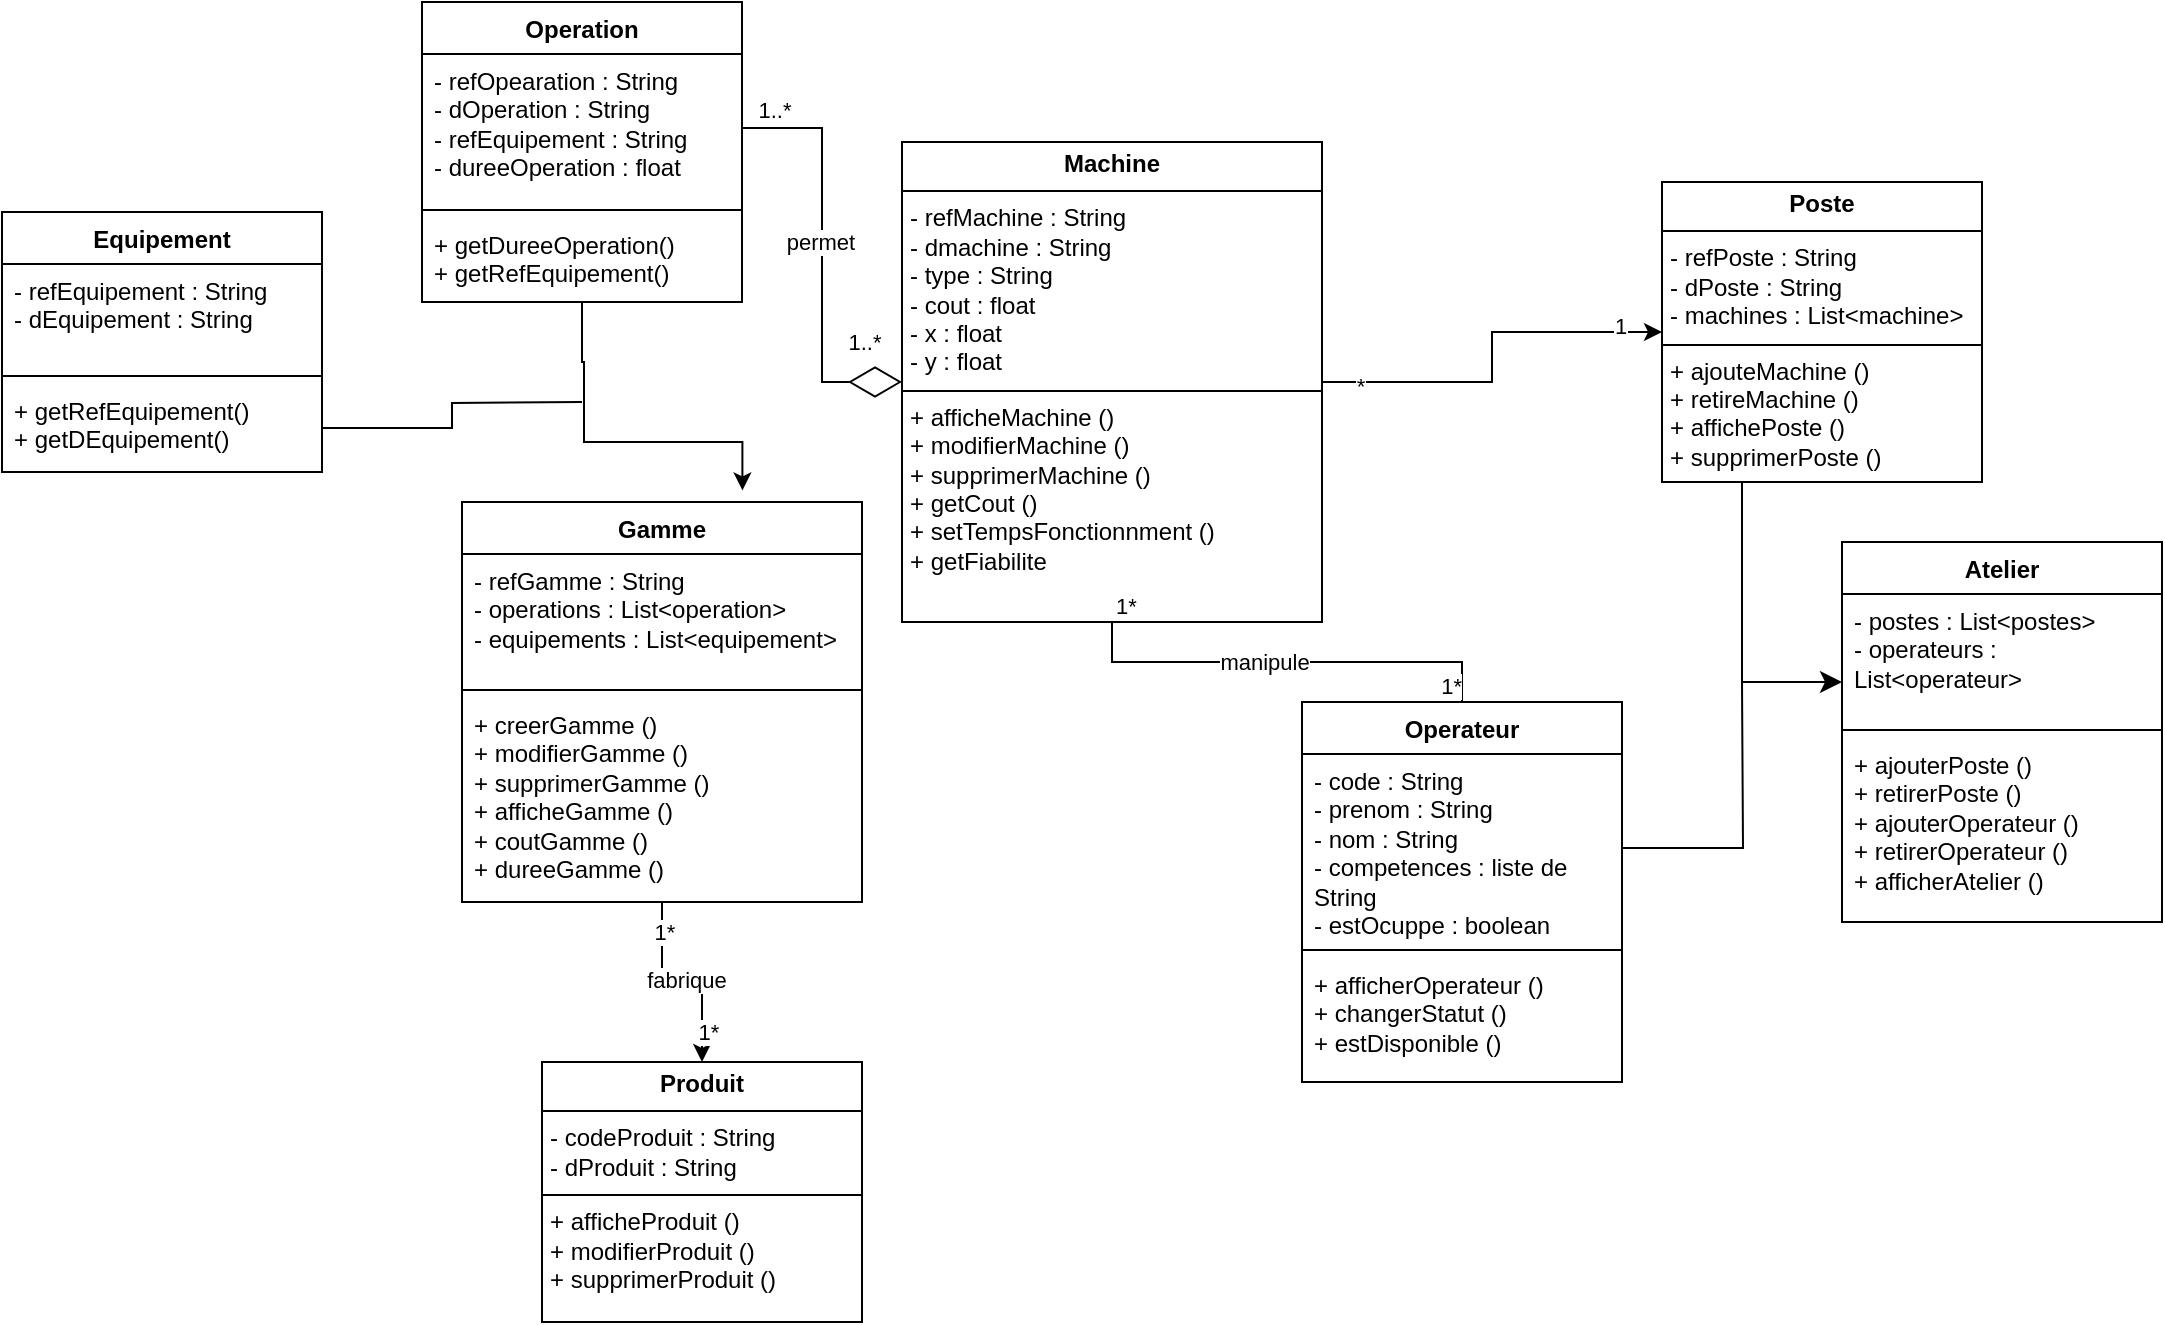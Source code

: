 <mxfile version="26.2.2">
  <diagram name="Page-1" id="irjEw7Q2_Inozvilu6pL">
    <mxGraphModel dx="1857" dy="611" grid="1" gridSize="10" guides="1" tooltips="1" connect="1" arrows="1" fold="1" page="1" pageScale="1" pageWidth="827" pageHeight="1169" math="0" shadow="0">
      <root>
        <mxCell id="0" />
        <mxCell id="1" parent="0" />
        <mxCell id="i1j0reB7DUbqS-x-DOS3-75" style="edgeStyle=orthogonalEdgeStyle;rounded=0;orthogonalLoop=1;jettySize=auto;html=1;" parent="1" source="i1j0reB7DUbqS-x-DOS3-70" target="i1j0reB7DUbqS-x-DOS3-19" edge="1">
          <mxGeometry relative="1" as="geometry">
            <mxPoint x="210" y="610" as="targetPoint" />
          </mxGeometry>
        </mxCell>
        <mxCell id="i1j0reB7DUbqS-x-DOS3-76" value="1*" style="edgeLabel;html=1;align=center;verticalAlign=middle;resizable=0;points=[];" parent="i1j0reB7DUbqS-x-DOS3-75" vertex="1" connectable="0">
          <mxGeometry x="0.691" y="3" relative="1" as="geometry">
            <mxPoint as="offset" />
          </mxGeometry>
        </mxCell>
        <mxCell id="i1j0reB7DUbqS-x-DOS3-77" value="1*" style="edgeLabel;html=1;align=center;verticalAlign=middle;resizable=0;points=[];" parent="i1j0reB7DUbqS-x-DOS3-75" vertex="1" connectable="0">
          <mxGeometry x="-0.714" y="1" relative="1" as="geometry">
            <mxPoint as="offset" />
          </mxGeometry>
        </mxCell>
        <mxCell id="i1j0reB7DUbqS-x-DOS3-79" value="fabrique" style="edgeLabel;html=1;align=center;verticalAlign=middle;resizable=0;points=[];" parent="i1j0reB7DUbqS-x-DOS3-75" vertex="1" connectable="0">
          <mxGeometry x="0.042" y="1" relative="1" as="geometry">
            <mxPoint as="offset" />
          </mxGeometry>
        </mxCell>
        <mxCell id="i1j0reB7DUbqS-x-DOS3-19" value="&lt;p style=&quot;margin:0px;margin-top:4px;text-align:center;&quot;&gt;&lt;b&gt;Produit&lt;/b&gt;&lt;/p&gt;&lt;hr size=&quot;1&quot; style=&quot;border-style:solid;&quot;&gt;&lt;p style=&quot;margin:0px;margin-left:4px;&quot;&gt;- codeProduit : String&lt;/p&gt;&lt;p style=&quot;margin:0px;margin-left:4px;&quot;&gt;- dProduit : String&lt;/p&gt;&lt;hr size=&quot;1&quot; style=&quot;border-style:solid;&quot;&gt;&lt;p style=&quot;margin:0px;margin-left:4px;&quot;&gt;+&amp;nbsp;afficheProduit ()&lt;/p&gt;&lt;p style=&quot;margin:0px;margin-left:4px;&quot;&gt;+&amp;nbsp;modifierProduit ()&lt;/p&gt;&lt;p style=&quot;margin:0px;margin-left:4px;&quot;&gt;+ supprimerProduit ()&lt;/p&gt;" style="verticalAlign=top;align=left;overflow=fill;html=1;whiteSpace=wrap;" parent="1" vertex="1">
          <mxGeometry x="40" y="730" width="160" height="130" as="geometry" />
        </mxCell>
        <mxCell id="i1j0reB7DUbqS-x-DOS3-32" style="edgeStyle=orthogonalEdgeStyle;rounded=0;orthogonalLoop=1;jettySize=auto;html=1;exitX=1;exitY=0.5;exitDx=0;exitDy=0;entryX=0;entryY=0.5;entryDx=0;entryDy=0;" parent="1" source="i1j0reB7DUbqS-x-DOS3-21" target="i1j0reB7DUbqS-x-DOS3-22" edge="1">
          <mxGeometry relative="1" as="geometry" />
        </mxCell>
        <mxCell id="i1j0reB7DUbqS-x-DOS3-33" value="1" style="edgeLabel;html=1;align=center;verticalAlign=middle;resizable=0;points=[];" parent="i1j0reB7DUbqS-x-DOS3-32" vertex="1" connectable="0">
          <mxGeometry x="0.783" y="3" relative="1" as="geometry">
            <mxPoint as="offset" />
          </mxGeometry>
        </mxCell>
        <mxCell id="i1j0reB7DUbqS-x-DOS3-34" value="*" style="edgeLabel;html=1;align=center;verticalAlign=middle;resizable=0;points=[];" parent="i1j0reB7DUbqS-x-DOS3-32" vertex="1" connectable="0">
          <mxGeometry x="-0.804" y="-2" relative="1" as="geometry">
            <mxPoint as="offset" />
          </mxGeometry>
        </mxCell>
        <mxCell id="i1j0reB7DUbqS-x-DOS3-21" value="&lt;p style=&quot;margin:0px;margin-top:4px;text-align:center;&quot;&gt;&lt;b&gt;Machine&lt;/b&gt;&lt;/p&gt;&lt;hr size=&quot;1&quot; style=&quot;border-style:solid;&quot;&gt;&lt;p style=&quot;margin:0px;margin-left:4px;&quot;&gt;- refMachine : String&lt;/p&gt;&lt;p style=&quot;margin:0px;margin-left:4px;&quot;&gt;- dmachine : String&lt;/p&gt;&lt;p style=&quot;margin:0px;margin-left:4px;&quot;&gt;- type : String&lt;/p&gt;&lt;p style=&quot;margin:0px;margin-left:4px;&quot;&gt;- cout : float&lt;/p&gt;&lt;p style=&quot;margin:0px;margin-left:4px;&quot;&gt;- x : float&lt;/p&gt;&lt;p style=&quot;margin:0px;margin-left:4px;&quot;&gt;- y : float&lt;/p&gt;&lt;hr size=&quot;1&quot; style=&quot;border-style:solid;&quot;&gt;&lt;p style=&quot;margin:0px;margin-left:4px;&quot;&gt;+ afficheMachine ()&lt;/p&gt;&lt;p style=&quot;margin:0px;margin-left:4px;&quot;&gt;+ modifierMachine ()&lt;/p&gt;&lt;p style=&quot;margin:0px;margin-left:4px;&quot;&gt;+ supprimerMachine ()&lt;/p&gt;&lt;p style=&quot;margin:0px;margin-left:4px;&quot;&gt;+ getCout ()&lt;/p&gt;&lt;p style=&quot;margin:0px;margin-left:4px;&quot;&gt;+ setTempsFonctionnment ()&lt;/p&gt;&lt;p style=&quot;margin:0px;margin-left:4px;&quot;&gt;+ getFiabilite&lt;/p&gt;" style="verticalAlign=top;align=left;overflow=fill;html=1;whiteSpace=wrap;" parent="1" vertex="1">
          <mxGeometry x="220" y="270" width="210" height="240" as="geometry" />
        </mxCell>
        <mxCell id="i1j0reB7DUbqS-x-DOS3-22" value="&lt;p style=&quot;margin:0px;margin-top:4px;text-align:center;&quot;&gt;&lt;b&gt;Poste&lt;/b&gt;&lt;/p&gt;&lt;hr size=&quot;1&quot; style=&quot;border-style:solid;&quot;&gt;&lt;p style=&quot;margin:0px;margin-left:4px;&quot;&gt;- refPoste : String&lt;/p&gt;&lt;p style=&quot;margin:0px;margin-left:4px;&quot;&gt;- dPoste : String&lt;/p&gt;&lt;p style=&quot;margin:0px;margin-left:4px;&quot;&gt;- machines : List&amp;lt;machine&amp;gt;&lt;/p&gt;&lt;hr size=&quot;1&quot; style=&quot;border-style:solid;&quot;&gt;&lt;p style=&quot;margin:0px;margin-left:4px;&quot;&gt;+ ajouteMachine ()&lt;/p&gt;&lt;p style=&quot;margin:0px;margin-left:4px;&quot;&gt;+ retireMachine ()&lt;/p&gt;&lt;p style=&quot;margin:0px;margin-left:4px;&quot;&gt;+ affichePoste ()&lt;/p&gt;&lt;p style=&quot;margin:0px;margin-left:4px;&quot;&gt;+ supprimerPoste ()&lt;/p&gt;&lt;p style=&quot;margin:0px;margin-left:4px;&quot;&gt;&lt;br&gt;&lt;/p&gt;" style="verticalAlign=top;align=left;overflow=fill;html=1;whiteSpace=wrap;" parent="1" vertex="1">
          <mxGeometry x="600" y="290" width="160" height="150" as="geometry" />
        </mxCell>
        <mxCell id="i1j0reB7DUbqS-x-DOS3-42" value="Atelier" style="swimlane;fontStyle=1;align=center;verticalAlign=top;childLayout=stackLayout;horizontal=1;startSize=26;horizontalStack=0;resizeParent=1;resizeParentMax=0;resizeLast=0;collapsible=1;marginBottom=0;whiteSpace=wrap;html=1;" parent="1" vertex="1">
          <mxGeometry x="690" y="470" width="160" height="190" as="geometry" />
        </mxCell>
        <mxCell id="i1j0reB7DUbqS-x-DOS3-43" value="&lt;div&gt;- postes : List&amp;lt;postes&amp;gt;&lt;/div&gt;- operateurs : List&amp;lt;operateur&amp;gt;" style="text;strokeColor=none;fillColor=none;align=left;verticalAlign=top;spacingLeft=4;spacingRight=4;overflow=hidden;rotatable=0;points=[[0,0.5],[1,0.5]];portConstraint=eastwest;whiteSpace=wrap;html=1;" parent="i1j0reB7DUbqS-x-DOS3-42" vertex="1">
          <mxGeometry y="26" width="160" height="64" as="geometry" />
        </mxCell>
        <mxCell id="i1j0reB7DUbqS-x-DOS3-44" value="" style="line;strokeWidth=1;fillColor=none;align=left;verticalAlign=middle;spacingTop=-1;spacingLeft=3;spacingRight=3;rotatable=0;labelPosition=right;points=[];portConstraint=eastwest;strokeColor=inherit;" parent="i1j0reB7DUbqS-x-DOS3-42" vertex="1">
          <mxGeometry y="90" width="160" height="8" as="geometry" />
        </mxCell>
        <mxCell id="i1j0reB7DUbqS-x-DOS3-45" value="+ ajouterPoste ()&lt;div&gt;+ retirerPoste ()&lt;/div&gt;&lt;div&gt;+ ajouterOperateur ()&lt;/div&gt;&lt;div&gt;+ retirerOperateur ()&lt;/div&gt;&lt;div&gt;+ afficherAtelier ()&lt;/div&gt;" style="text;strokeColor=none;fillColor=none;align=left;verticalAlign=top;spacingLeft=4;spacingRight=4;overflow=hidden;rotatable=0;points=[[0,0.5],[1,0.5]];portConstraint=eastwest;whiteSpace=wrap;html=1;" parent="i1j0reB7DUbqS-x-DOS3-42" vertex="1">
          <mxGeometry y="98" width="160" height="92" as="geometry" />
        </mxCell>
        <mxCell id="i1j0reB7DUbqS-x-DOS3-46" value="Equipement" style="swimlane;fontStyle=1;align=center;verticalAlign=top;childLayout=stackLayout;horizontal=1;startSize=26;horizontalStack=0;resizeParent=1;resizeParentMax=0;resizeLast=0;collapsible=1;marginBottom=0;whiteSpace=wrap;html=1;" parent="1" vertex="1">
          <mxGeometry x="-230" y="305" width="160" height="130" as="geometry" />
        </mxCell>
        <mxCell id="i1j0reB7DUbqS-x-DOS3-47" value="- refEquipement : String&lt;div&gt;- dEquipement : String&lt;/div&gt;" style="text;strokeColor=none;fillColor=none;align=left;verticalAlign=top;spacingLeft=4;spacingRight=4;overflow=hidden;rotatable=0;points=[[0,0.5],[1,0.5]];portConstraint=eastwest;whiteSpace=wrap;html=1;" parent="i1j0reB7DUbqS-x-DOS3-46" vertex="1">
          <mxGeometry y="26" width="160" height="52" as="geometry" />
        </mxCell>
        <mxCell id="i1j0reB7DUbqS-x-DOS3-48" value="" style="line;strokeWidth=1;fillColor=none;align=left;verticalAlign=middle;spacingTop=-1;spacingLeft=3;spacingRight=3;rotatable=0;labelPosition=right;points=[];portConstraint=eastwest;strokeColor=inherit;" parent="i1j0reB7DUbqS-x-DOS3-46" vertex="1">
          <mxGeometry y="78" width="160" height="8" as="geometry" />
        </mxCell>
        <mxCell id="yPJRYRBYpKl1Pogp3GRS-6" style="edgeStyle=orthogonalEdgeStyle;rounded=0;orthogonalLoop=1;jettySize=auto;html=1;endArrow=none;startFill=0;" edge="1" parent="i1j0reB7DUbqS-x-DOS3-46" source="i1j0reB7DUbqS-x-DOS3-49">
          <mxGeometry relative="1" as="geometry">
            <mxPoint x="290" y="95" as="targetPoint" />
          </mxGeometry>
        </mxCell>
        <mxCell id="i1j0reB7DUbqS-x-DOS3-49" value="+&amp;nbsp;getRefEquipement()&lt;div&gt;+&amp;nbsp;getDEquipement()&lt;/div&gt;" style="text;strokeColor=none;fillColor=none;align=left;verticalAlign=top;spacingLeft=4;spacingRight=4;overflow=hidden;rotatable=0;points=[[0,0.5],[1,0.5]];portConstraint=eastwest;whiteSpace=wrap;html=1;" parent="i1j0reB7DUbqS-x-DOS3-46" vertex="1">
          <mxGeometry y="86" width="160" height="44" as="geometry" />
        </mxCell>
        <mxCell id="yPJRYRBYpKl1Pogp3GRS-7" style="edgeStyle=orthogonalEdgeStyle;rounded=0;orthogonalLoop=1;jettySize=auto;html=1;entryX=0.701;entryY=-0.029;entryDx=0;entryDy=0;entryPerimeter=0;" edge="1" parent="1" source="i1j0reB7DUbqS-x-DOS3-53" target="i1j0reB7DUbqS-x-DOS3-70">
          <mxGeometry relative="1" as="geometry">
            <mxPoint x="140" y="430" as="targetPoint" />
            <Array as="points">
              <mxPoint x="60" y="380" />
              <mxPoint x="61" y="380" />
              <mxPoint x="61" y="420" />
              <mxPoint x="140" y="420" />
            </Array>
          </mxGeometry>
        </mxCell>
        <mxCell id="i1j0reB7DUbqS-x-DOS3-53" value="Operation" style="swimlane;fontStyle=1;align=center;verticalAlign=top;childLayout=stackLayout;horizontal=1;startSize=26;horizontalStack=0;resizeParent=1;resizeParentMax=0;resizeLast=0;collapsible=1;marginBottom=0;whiteSpace=wrap;html=1;" parent="1" vertex="1">
          <mxGeometry x="-20" y="200" width="160" height="150" as="geometry" />
        </mxCell>
        <mxCell id="i1j0reB7DUbqS-x-DOS3-54" value="- refOpearation : String&lt;div&gt;- dOperation : String&lt;/div&gt;&lt;div&gt;- refEquipement : String&lt;/div&gt;&lt;div&gt;- dureeOperation : float&lt;/div&gt;" style="text;strokeColor=none;fillColor=none;align=left;verticalAlign=top;spacingLeft=4;spacingRight=4;overflow=hidden;rotatable=0;points=[[0,0.5],[1,0.5]];portConstraint=eastwest;whiteSpace=wrap;html=1;" parent="i1j0reB7DUbqS-x-DOS3-53" vertex="1">
          <mxGeometry y="26" width="160" height="74" as="geometry" />
        </mxCell>
        <mxCell id="i1j0reB7DUbqS-x-DOS3-55" value="" style="line;strokeWidth=1;fillColor=none;align=left;verticalAlign=middle;spacingTop=-1;spacingLeft=3;spacingRight=3;rotatable=0;labelPosition=right;points=[];portConstraint=eastwest;strokeColor=inherit;" parent="i1j0reB7DUbqS-x-DOS3-53" vertex="1">
          <mxGeometry y="100" width="160" height="8" as="geometry" />
        </mxCell>
        <mxCell id="i1j0reB7DUbqS-x-DOS3-56" value="+&amp;nbsp;getDureeOperation()&lt;div&gt;+&amp;nbsp;getRefEquipement()&lt;/div&gt;" style="text;strokeColor=none;fillColor=none;align=left;verticalAlign=top;spacingLeft=4;spacingRight=4;overflow=hidden;rotatable=0;points=[[0,0.5],[1,0.5]];portConstraint=eastwest;whiteSpace=wrap;html=1;" parent="i1j0reB7DUbqS-x-DOS3-53" vertex="1">
          <mxGeometry y="108" width="160" height="42" as="geometry" />
        </mxCell>
        <mxCell id="i1j0reB7DUbqS-x-DOS3-58" value="" style="endArrow=diamondThin;endFill=0;endSize=24;html=1;rounded=0;edgeStyle=orthogonalEdgeStyle;exitX=1;exitY=0.5;exitDx=0;exitDy=0;" parent="1" source="i1j0reB7DUbqS-x-DOS3-54" target="i1j0reB7DUbqS-x-DOS3-21" edge="1">
          <mxGeometry width="160" relative="1" as="geometry">
            <mxPoint x="230" y="280" as="sourcePoint" />
            <mxPoint x="390" y="280" as="targetPoint" />
          </mxGeometry>
        </mxCell>
        <mxCell id="i1j0reB7DUbqS-x-DOS3-59" value="permet" style="edgeLabel;html=1;align=center;verticalAlign=middle;resizable=0;points=[];" parent="i1j0reB7DUbqS-x-DOS3-58" vertex="1" connectable="0">
          <mxGeometry x="-0.067" y="-1" relative="1" as="geometry">
            <mxPoint as="offset" />
          </mxGeometry>
        </mxCell>
        <mxCell id="i1j0reB7DUbqS-x-DOS3-60" value="1..*" style="edgeLabel;html=1;align=center;verticalAlign=middle;resizable=0;points=[];" parent="i1j0reB7DUbqS-x-DOS3-58" vertex="1" connectable="0">
          <mxGeometry x="-0.795" y="-2" relative="1" as="geometry">
            <mxPoint x="-5" y="-11" as="offset" />
          </mxGeometry>
        </mxCell>
        <mxCell id="i1j0reB7DUbqS-x-DOS3-61" value="1..*" style="edgeLabel;html=1;align=center;verticalAlign=middle;resizable=0;points=[];" parent="i1j0reB7DUbqS-x-DOS3-58" vertex="1" connectable="0">
          <mxGeometry x="0.751" relative="1" as="geometry">
            <mxPoint x="7" y="-20" as="offset" />
          </mxGeometry>
        </mxCell>
        <mxCell id="i1j0reB7DUbqS-x-DOS3-62" value="Operateur" style="swimlane;fontStyle=1;align=center;verticalAlign=top;childLayout=stackLayout;horizontal=1;startSize=26;horizontalStack=0;resizeParent=1;resizeParentMax=0;resizeLast=0;collapsible=1;marginBottom=0;whiteSpace=wrap;html=1;" parent="1" vertex="1">
          <mxGeometry x="420" y="550" width="160" height="190" as="geometry" />
        </mxCell>
        <mxCell id="yPJRYRBYpKl1Pogp3GRS-4" style="edgeStyle=orthogonalEdgeStyle;rounded=0;orthogonalLoop=1;jettySize=auto;html=1;exitX=1;exitY=0.5;exitDx=0;exitDy=0;strokeColor=default;endArrow=none;startFill=0;" edge="1" parent="i1j0reB7DUbqS-x-DOS3-62" source="i1j0reB7DUbqS-x-DOS3-63">
          <mxGeometry relative="1" as="geometry">
            <mxPoint x="220" y="-10" as="targetPoint" />
          </mxGeometry>
        </mxCell>
        <mxCell id="i1j0reB7DUbqS-x-DOS3-63" value="- code : String&lt;div&gt;- prenom : String&lt;/div&gt;&lt;div&gt;- nom : String&lt;/div&gt;&lt;div&gt;- competences : liste de String&lt;/div&gt;&lt;div&gt;- estOcuppe : boolean&lt;/div&gt;" style="text;strokeColor=none;fillColor=none;align=left;verticalAlign=top;spacingLeft=4;spacingRight=4;overflow=hidden;rotatable=0;points=[[0,0.5],[1,0.5]];portConstraint=eastwest;whiteSpace=wrap;html=1;" parent="i1j0reB7DUbqS-x-DOS3-62" vertex="1">
          <mxGeometry y="26" width="160" height="94" as="geometry" />
        </mxCell>
        <mxCell id="i1j0reB7DUbqS-x-DOS3-64" value="" style="line;strokeWidth=1;fillColor=none;align=left;verticalAlign=middle;spacingTop=-1;spacingLeft=3;spacingRight=3;rotatable=0;labelPosition=right;points=[];portConstraint=eastwest;strokeColor=inherit;" parent="i1j0reB7DUbqS-x-DOS3-62" vertex="1">
          <mxGeometry y="120" width="160" height="8" as="geometry" />
        </mxCell>
        <mxCell id="i1j0reB7DUbqS-x-DOS3-65" value="+ afficherOperateur ()&lt;div&gt;+ changerStatut ()&lt;/div&gt;&lt;div&gt;+ estDisponible ()&lt;/div&gt;" style="text;strokeColor=none;fillColor=none;align=left;verticalAlign=top;spacingLeft=4;spacingRight=4;overflow=hidden;rotatable=0;points=[[0,0.5],[1,0.5]];portConstraint=eastwest;whiteSpace=wrap;html=1;" parent="i1j0reB7DUbqS-x-DOS3-62" vertex="1">
          <mxGeometry y="128" width="160" height="62" as="geometry" />
        </mxCell>
        <mxCell id="i1j0reB7DUbqS-x-DOS3-66" value="" style="endArrow=none;html=1;edgeStyle=orthogonalEdgeStyle;rounded=0;" parent="1" source="i1j0reB7DUbqS-x-DOS3-21" target="i1j0reB7DUbqS-x-DOS3-62" edge="1">
          <mxGeometry relative="1" as="geometry">
            <mxPoint x="320" y="480" as="sourcePoint" />
            <mxPoint x="480" y="480" as="targetPoint" />
          </mxGeometry>
        </mxCell>
        <mxCell id="i1j0reB7DUbqS-x-DOS3-67" value="1*" style="edgeLabel;resizable=0;html=1;align=left;verticalAlign=bottom;" parent="i1j0reB7DUbqS-x-DOS3-66" connectable="0" vertex="1">
          <mxGeometry x="-1" relative="1" as="geometry" />
        </mxCell>
        <mxCell id="i1j0reB7DUbqS-x-DOS3-68" value="1*" style="edgeLabel;resizable=0;html=1;align=right;verticalAlign=bottom;" parent="i1j0reB7DUbqS-x-DOS3-66" connectable="0" vertex="1">
          <mxGeometry x="1" relative="1" as="geometry" />
        </mxCell>
        <mxCell id="i1j0reB7DUbqS-x-DOS3-80" value="manipule" style="edgeLabel;html=1;align=center;verticalAlign=middle;resizable=0;points=[];" parent="i1j0reB7DUbqS-x-DOS3-66" vertex="1" connectable="0">
          <mxGeometry x="-0.105" relative="1" as="geometry">
            <mxPoint as="offset" />
          </mxGeometry>
        </mxCell>
        <mxCell id="i1j0reB7DUbqS-x-DOS3-70" value="Gamme" style="swimlane;fontStyle=1;align=center;verticalAlign=top;childLayout=stackLayout;horizontal=1;startSize=26;horizontalStack=0;resizeParent=1;resizeParentMax=0;resizeLast=0;collapsible=1;marginBottom=0;whiteSpace=wrap;html=1;" parent="1" vertex="1">
          <mxGeometry y="450" width="200" height="200" as="geometry" />
        </mxCell>
        <mxCell id="i1j0reB7DUbqS-x-DOS3-71" value="&lt;div&gt;- refGamme : String&lt;/div&gt;- operations : List&amp;lt;operation&amp;gt;&lt;div&gt;- equipements : List&amp;lt;equipement&amp;gt;&amp;nbsp;&lt;br&gt;&lt;div&gt;&lt;br&gt;&lt;/div&gt;&lt;/div&gt;" style="text;strokeColor=none;fillColor=none;align=left;verticalAlign=top;spacingLeft=4;spacingRight=4;overflow=hidden;rotatable=0;points=[[0,0.5],[1,0.5]];portConstraint=eastwest;whiteSpace=wrap;html=1;" parent="i1j0reB7DUbqS-x-DOS3-70" vertex="1">
          <mxGeometry y="26" width="200" height="64" as="geometry" />
        </mxCell>
        <mxCell id="i1j0reB7DUbqS-x-DOS3-72" value="" style="line;strokeWidth=1;fillColor=none;align=left;verticalAlign=middle;spacingTop=-1;spacingLeft=3;spacingRight=3;rotatable=0;labelPosition=right;points=[];portConstraint=eastwest;strokeColor=inherit;" parent="i1j0reB7DUbqS-x-DOS3-70" vertex="1">
          <mxGeometry y="90" width="200" height="8" as="geometry" />
        </mxCell>
        <mxCell id="i1j0reB7DUbqS-x-DOS3-73" value="+ creerGamme ()&lt;div&gt;+ modifierGamme ()&lt;/div&gt;&lt;div&gt;+ supprimerGamme ()&lt;/div&gt;&lt;div&gt;+ afficheGamme ()&lt;/div&gt;&lt;div&gt;+ coutGamme ()&lt;/div&gt;&lt;div&gt;+ dureeGamme ()&lt;/div&gt;" style="text;strokeColor=none;fillColor=none;align=left;verticalAlign=top;spacingLeft=4;spacingRight=4;overflow=hidden;rotatable=0;points=[[0,0.5],[1,0.5]];portConstraint=eastwest;whiteSpace=wrap;html=1;" parent="i1j0reB7DUbqS-x-DOS3-70" vertex="1">
          <mxGeometry y="98" width="200" height="102" as="geometry" />
        </mxCell>
        <mxCell id="yPJRYRBYpKl1Pogp3GRS-1" value="" style="edgeStyle=segmentEdgeStyle;endArrow=classic;html=1;curved=0;rounded=0;endSize=8;startSize=8;sourcePerimeterSpacing=0;targetPerimeterSpacing=0;exitX=0.25;exitY=1;exitDx=0;exitDy=0;" edge="1" parent="1" source="i1j0reB7DUbqS-x-DOS3-22">
          <mxGeometry width="100" relative="1" as="geometry">
            <mxPoint x="590" y="480" as="sourcePoint" />
            <mxPoint x="690" y="540" as="targetPoint" />
            <Array as="points">
              <mxPoint x="640" y="540" />
              <mxPoint x="690" y="540" />
            </Array>
          </mxGeometry>
        </mxCell>
      </root>
    </mxGraphModel>
  </diagram>
</mxfile>
